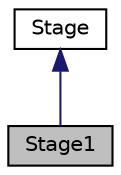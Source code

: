digraph "Stage1"
{
 // LATEX_PDF_SIZE
  edge [fontname="Helvetica",fontsize="10",labelfontname="Helvetica",labelfontsize="10"];
  node [fontname="Helvetica",fontsize="10",shape=record];
  Node1 [label="Stage1",height=0.2,width=0.4,color="black", fillcolor="grey75", style="filled", fontcolor="black",tooltip="A concrete stage class."];
  Node2 -> Node1 [dir="back",color="midnightblue",fontsize="10",style="solid",fontname="Helvetica"];
  Node2 [label="Stage",height=0.2,width=0.4,color="black", fillcolor="white", style="filled",URL="$classStage.html",tooltip=" "];
}
